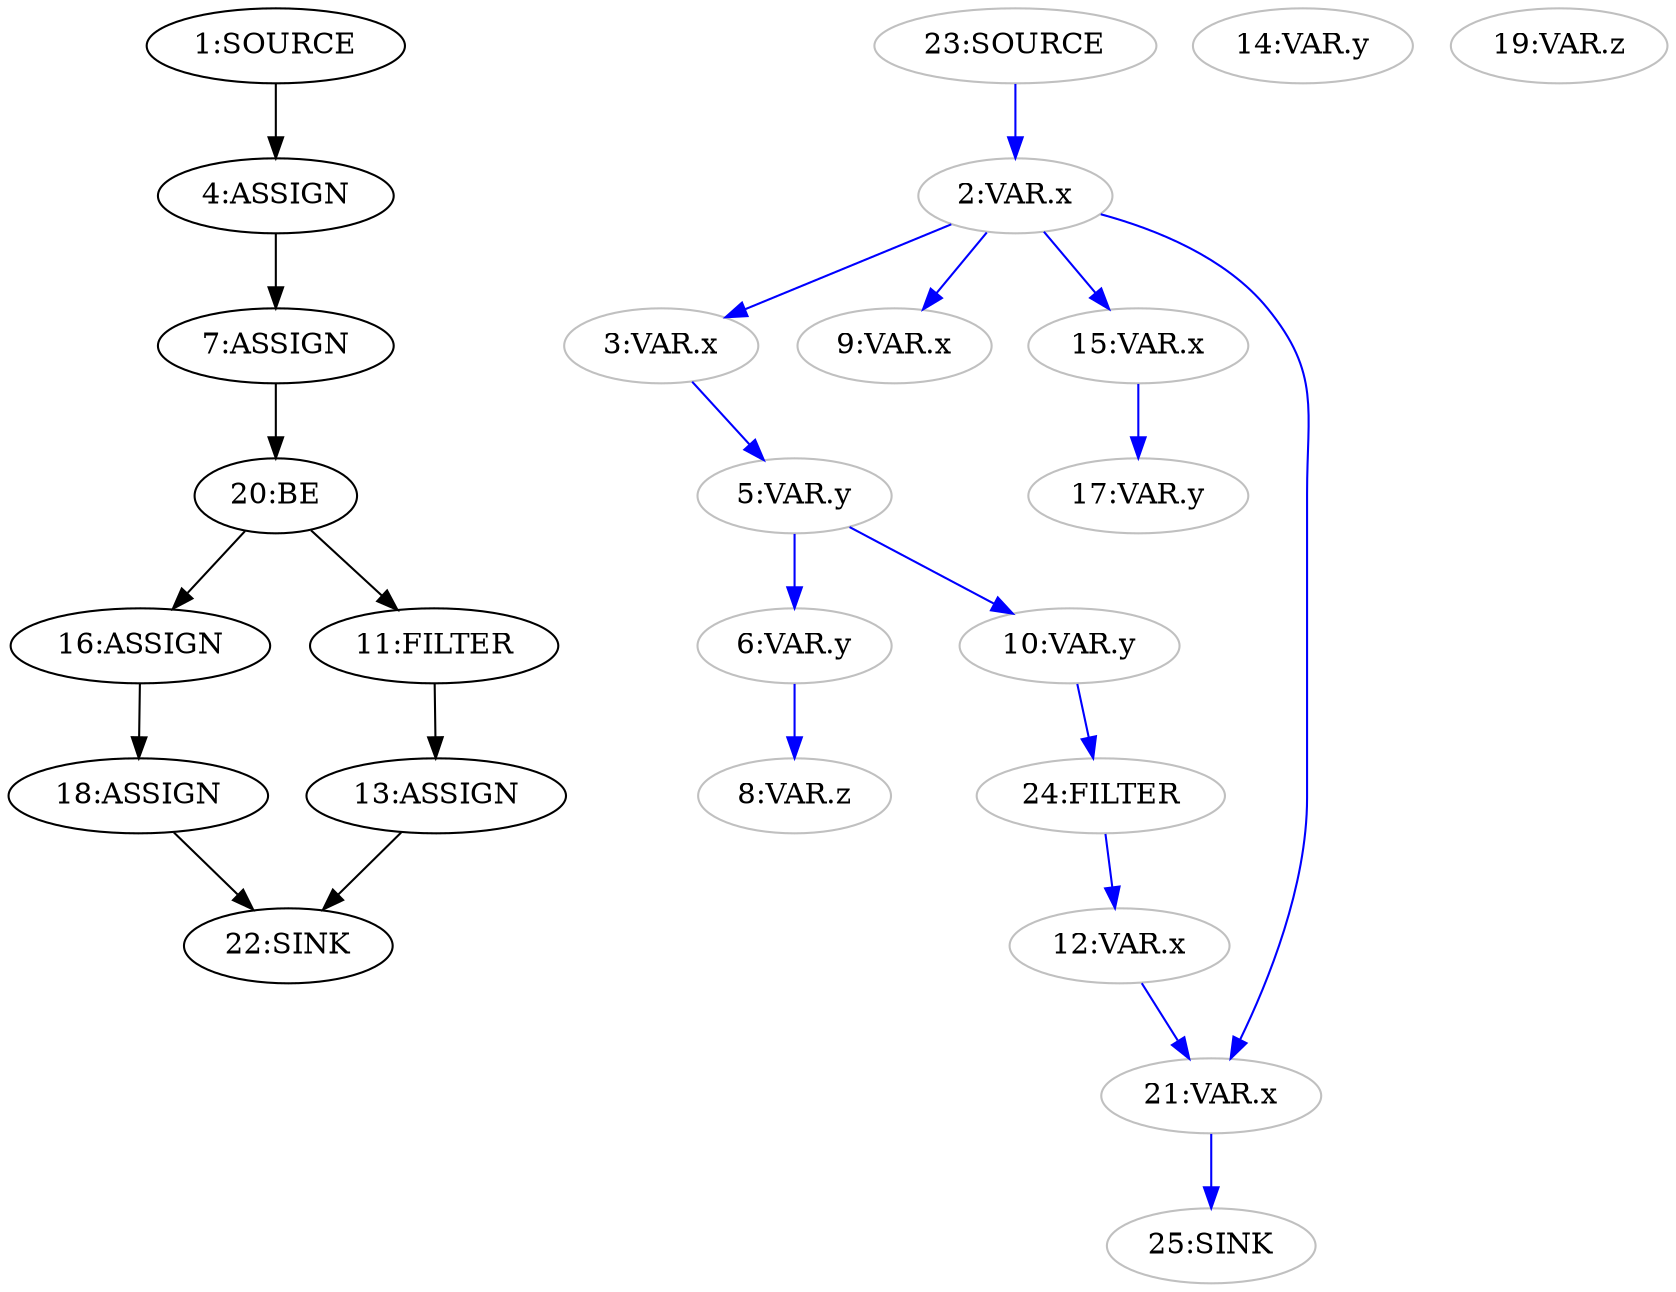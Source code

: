 digraph {
  n13 [label="13:ASSIGN"];
  n16 [label="16:ASSIGN"];
  n4 [label="4:ASSIGN"];
  n18 [label="18:ASSIGN"];
  n7 [label="7:ASSIGN"];
  n20 [label="20:BE"];
  n11 [label="11:FILTER"];
  n1 [label="1:SOURCE"];
  n22 [label="22:SINK"];
  n2 [label="2:VAR.x" color="grey"];
  n3 [label="3:VAR.x" color="grey"];
  n5 [label="5:VAR.y" color="grey"];
  n6 [label="6:VAR.y" color="grey"];
  n8 [label="8:VAR.z" color="grey"];
  n9 [label="9:VAR.x" color="grey"];
  n10 [label="10:VAR.y" color="grey"];
  n12 [label="12:VAR.x" color="grey"];
  n14 [label="14:VAR.y" color="grey"];
  n15 [label="15:VAR.x" color="grey"];
  n17 [label="17:VAR.y" color="grey"];
  n19 [label="19:VAR.z" color="grey"];
  n21 [label="21:VAR.x" color="grey"];
  n23 [label="23:SOURCE" color="grey"];
  n24 [label="24:FILTER" color="grey"];
  n25 [label="25:SINK" color="grey"];
  n1 -> n4 [color="black"];
  n4 -> n7 [color="black"];
  n7 -> n20 [color="black"];
  n11 -> n13 [color="black"];
  n13 -> n22 [color="black"];
  n16 -> n18 [color="black"];
  n18 -> n22 [color="black"];
  n20 -> n11 [color="black"];
  n20 -> n16 [color="black"];
  n2 -> n3 [color="blue"];
  n2 -> n9 [color="blue"];
  n2 -> n15 [color="blue"];
  n2 -> n21 [color="blue"];
  n3 -> n5 [color="blue"];
  n5 -> n6 [color="blue"];
  n5 -> n10 [color="blue"];
  n6 -> n8 [color="blue"];
  n10 -> n24 [color="blue"];
  n12 -> n21 [color="blue"];
  n15 -> n17 [color="blue"];
  n21 -> n25 [color="blue"];
  n23 -> n2 [color="blue"];
  n24 -> n12 [color="blue"];
}
